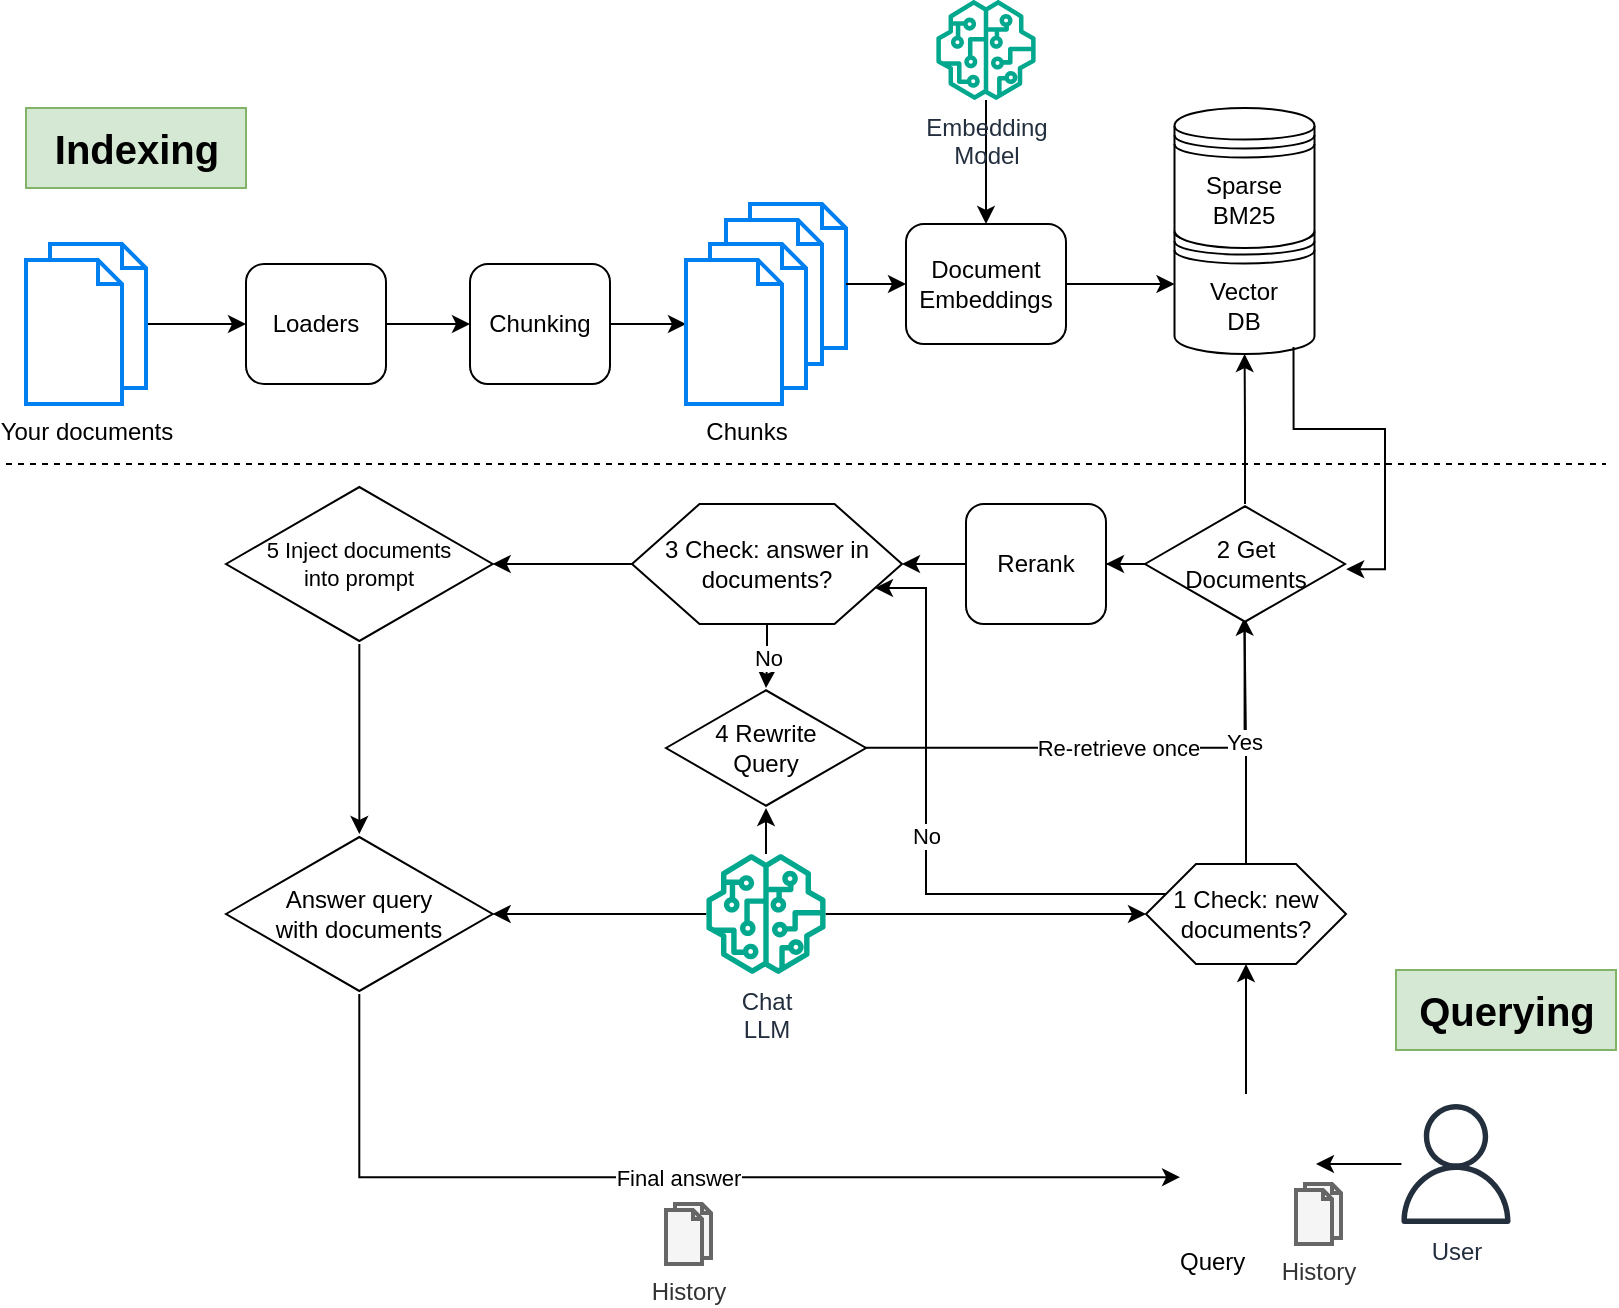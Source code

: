 <mxfile version="24.6.3" type="device">
  <diagram name="Page-1" id="7csyN0cyG2ocL0HD3IHv">
    <mxGraphModel dx="1434" dy="1846" grid="1" gridSize="10" guides="1" tooltips="1" connect="1" arrows="1" fold="1" page="1" pageScale="1" pageWidth="850" pageHeight="1100" math="0" shadow="0">
      <root>
        <mxCell id="0" />
        <mxCell id="1" parent="0" />
        <mxCell id="njQcOx4c6HiZkvVS5jOr-52" value="Re-retrieve once" style="edgeStyle=orthogonalEdgeStyle;rounded=0;orthogonalLoop=1;jettySize=auto;html=1;exitX=0.996;exitY=0.498;exitDx=0;exitDy=0;exitPerimeter=0;entryX=0.498;entryY=0.97;entryDx=0;entryDy=0;entryPerimeter=0;endArrow=none;endFill=0;" edge="1" parent="1" source="njQcOx4c6HiZkvVS5jOr-49" target="njQcOx4c6HiZkvVS5jOr-44">
          <mxGeometry relative="1" as="geometry">
            <mxPoint x="451" y="332" as="sourcePoint" />
            <mxPoint x="640" y="270" as="targetPoint" />
          </mxGeometry>
        </mxCell>
        <mxCell id="njQcOx4c6HiZkvVS5jOr-5" value="" style="edgeStyle=orthogonalEdgeStyle;rounded=0;orthogonalLoop=1;jettySize=auto;html=1;" edge="1" parent="1" source="njQcOx4c6HiZkvVS5jOr-1" target="njQcOx4c6HiZkvVS5jOr-4">
          <mxGeometry relative="1" as="geometry" />
        </mxCell>
        <mxCell id="njQcOx4c6HiZkvVS5jOr-1" value="Loaders" style="rounded=1;whiteSpace=wrap;html=1;" vertex="1" parent="1">
          <mxGeometry x="140" y="90" width="70" height="60" as="geometry" />
        </mxCell>
        <mxCell id="njQcOx4c6HiZkvVS5jOr-3" value="" style="edgeStyle=orthogonalEdgeStyle;rounded=0;orthogonalLoop=1;jettySize=auto;html=1;" edge="1" parent="1" source="njQcOx4c6HiZkvVS5jOr-2" target="njQcOx4c6HiZkvVS5jOr-1">
          <mxGeometry relative="1" as="geometry" />
        </mxCell>
        <mxCell id="njQcOx4c6HiZkvVS5jOr-2" value="Your documents" style="html=1;verticalLabelPosition=bottom;align=center;labelBackgroundColor=#ffffff;verticalAlign=top;strokeWidth=2;strokeColor=#0080F0;shadow=0;dashed=0;shape=mxgraph.ios7.icons.documents;" vertex="1" parent="1">
          <mxGeometry x="30" y="80" width="60" height="80" as="geometry" />
        </mxCell>
        <mxCell id="njQcOx4c6HiZkvVS5jOr-9" value="" style="edgeStyle=orthogonalEdgeStyle;rounded=0;orthogonalLoop=1;jettySize=auto;html=1;" edge="1" parent="1" source="njQcOx4c6HiZkvVS5jOr-4" target="njQcOx4c6HiZkvVS5jOr-7">
          <mxGeometry relative="1" as="geometry" />
        </mxCell>
        <mxCell id="njQcOx4c6HiZkvVS5jOr-4" value="Chunking" style="rounded=1;whiteSpace=wrap;html=1;" vertex="1" parent="1">
          <mxGeometry x="252" y="90" width="70" height="60" as="geometry" />
        </mxCell>
        <mxCell id="njQcOx4c6HiZkvVS5jOr-8" value="" style="group" vertex="1" connectable="0" parent="1">
          <mxGeometry x="360" y="60" width="80" height="100" as="geometry" />
        </mxCell>
        <mxCell id="njQcOx4c6HiZkvVS5jOr-6" value="&lt;div&gt;&lt;br&gt;&lt;/div&gt;" style="html=1;verticalLabelPosition=bottom;align=center;labelBackgroundColor=#ffffff;verticalAlign=top;strokeWidth=2;strokeColor=#0080F0;shadow=0;dashed=0;shape=mxgraph.ios7.icons.documents;" vertex="1" parent="njQcOx4c6HiZkvVS5jOr-8">
          <mxGeometry x="20" width="60" height="80" as="geometry" />
        </mxCell>
        <mxCell id="njQcOx4c6HiZkvVS5jOr-7" value="Chunks" style="html=1;verticalLabelPosition=bottom;align=center;labelBackgroundColor=#ffffff;verticalAlign=top;strokeWidth=2;strokeColor=#0080F0;shadow=0;dashed=0;shape=mxgraph.ios7.icons.documents;" vertex="1" parent="njQcOx4c6HiZkvVS5jOr-8">
          <mxGeometry y="20" width="60" height="80" as="geometry" />
        </mxCell>
        <mxCell id="njQcOx4c6HiZkvVS5jOr-16" value="" style="edgeStyle=orthogonalEdgeStyle;rounded=0;orthogonalLoop=1;jettySize=auto;html=1;" edge="1" parent="1" source="njQcOx4c6HiZkvVS5jOr-10" target="njQcOx4c6HiZkvVS5jOr-15">
          <mxGeometry relative="1" as="geometry" />
        </mxCell>
        <mxCell id="njQcOx4c6HiZkvVS5jOr-10" value="&lt;div&gt;Document&lt;/div&gt;&lt;div&gt;Embeddings&lt;br&gt;&lt;/div&gt;" style="rounded=1;whiteSpace=wrap;html=1;" vertex="1" parent="1">
          <mxGeometry x="470" y="70" width="80" height="60" as="geometry" />
        </mxCell>
        <mxCell id="njQcOx4c6HiZkvVS5jOr-17" value="" style="edgeStyle=orthogonalEdgeStyle;rounded=0;orthogonalLoop=1;jettySize=auto;html=1;" edge="1" parent="1" source="njQcOx4c6HiZkvVS5jOr-67" target="njQcOx4c6HiZkvVS5jOr-10">
          <mxGeometry relative="1" as="geometry">
            <mxPoint x="510" y="14" as="sourcePoint" />
          </mxGeometry>
        </mxCell>
        <mxCell id="njQcOx4c6HiZkvVS5jOr-14" value="" style="edgeStyle=orthogonalEdgeStyle;rounded=0;orthogonalLoop=1;jettySize=auto;html=1;" edge="1" parent="1" source="njQcOx4c6HiZkvVS5jOr-6" target="njQcOx4c6HiZkvVS5jOr-10">
          <mxGeometry relative="1" as="geometry" />
        </mxCell>
        <mxCell id="njQcOx4c6HiZkvVS5jOr-15" value="&lt;div&gt;Vector&lt;/div&gt;&lt;div&gt;DB&lt;/div&gt;" style="shape=datastore;whiteSpace=wrap;html=1;" vertex="1" parent="1">
          <mxGeometry x="604.25" y="65" width="70" height="70" as="geometry" />
        </mxCell>
        <mxCell id="njQcOx4c6HiZkvVS5jOr-20" value="" style="edgeStyle=orthogonalEdgeStyle;rounded=0;orthogonalLoop=1;jettySize=auto;html=1;" edge="1" parent="1" source="njQcOx4c6HiZkvVS5jOr-18" target="njQcOx4c6HiZkvVS5jOr-19">
          <mxGeometry relative="1" as="geometry" />
        </mxCell>
        <mxCell id="njQcOx4c6HiZkvVS5jOr-18" value="User" style="sketch=0;outlineConnect=0;fontColor=#232F3E;gradientColor=none;fillColor=#232F3D;strokeColor=none;dashed=0;verticalLabelPosition=bottom;verticalAlign=top;align=center;html=1;fontSize=12;fontStyle=0;aspect=fixed;pointerEvents=1;shape=mxgraph.aws4.user;" vertex="1" parent="1">
          <mxGeometry x="715" y="510" width="60" height="60" as="geometry" />
        </mxCell>
        <mxCell id="njQcOx4c6HiZkvVS5jOr-22" value="" style="group" vertex="1" connectable="0" parent="1">
          <mxGeometry x="605" y="505" width="82.5" height="75" as="geometry" />
        </mxCell>
        <mxCell id="njQcOx4c6HiZkvVS5jOr-19" value="Query" style="shape=image;html=1;verticalAlign=top;verticalLabelPosition=bottom;labelBackgroundColor=#ffffff;imageAspect=0;aspect=fixed;image=https://cdn0.iconfinder.com/data/icons/evericons-24px-vol-1/24/question-128.png;align=left;" vertex="1" parent="njQcOx4c6HiZkvVS5jOr-22">
          <mxGeometry width="70" height="70" as="geometry" />
        </mxCell>
        <mxCell id="njQcOx4c6HiZkvVS5jOr-21" value="History" style="html=1;verticalLabelPosition=bottom;align=center;labelBackgroundColor=#ffffff;verticalAlign=top;strokeWidth=2;strokeColor=#666666;shadow=0;dashed=0;shape=mxgraph.ios7.icons.documents;fillColor=#f5f5f5;fontColor=#333333;" vertex="1" parent="njQcOx4c6HiZkvVS5jOr-22">
          <mxGeometry x="60" y="45" width="22.5" height="30" as="geometry" />
        </mxCell>
        <mxCell id="njQcOx4c6HiZkvVS5jOr-28" value="" style="edgeStyle=orthogonalEdgeStyle;rounded=0;orthogonalLoop=1;jettySize=auto;html=1;" edge="1" parent="1" source="njQcOx4c6HiZkvVS5jOr-68" target="njQcOx4c6HiZkvVS5jOr-26">
          <mxGeometry relative="1" as="geometry">
            <mxPoint x="435" y="415" as="sourcePoint" />
          </mxGeometry>
        </mxCell>
        <mxCell id="njQcOx4c6HiZkvVS5jOr-59" value="" style="edgeStyle=orthogonalEdgeStyle;rounded=0;orthogonalLoop=1;jettySize=auto;html=1;" edge="1" parent="1" source="njQcOx4c6HiZkvVS5jOr-68" target="njQcOx4c6HiZkvVS5jOr-57">
          <mxGeometry relative="1" as="geometry">
            <mxPoint x="365" y="415" as="sourcePoint" />
          </mxGeometry>
        </mxCell>
        <mxCell id="njQcOx4c6HiZkvVS5jOr-29" value="Yes" style="edgeStyle=orthogonalEdgeStyle;rounded=0;orthogonalLoop=1;jettySize=auto;html=1;exitX=0.5;exitY=0;exitDx=0;exitDy=0;entryX=0.497;entryY=0.947;entryDx=0;entryDy=0;entryPerimeter=0;" edge="1" parent="1" source="njQcOx4c6HiZkvVS5jOr-26" target="njQcOx4c6HiZkvVS5jOr-44">
          <mxGeometry relative="1" as="geometry">
            <mxPoint x="639" y="276" as="targetPoint" />
          </mxGeometry>
        </mxCell>
        <mxCell id="njQcOx4c6HiZkvVS5jOr-54" value="No" style="edgeStyle=elbowEdgeStyle;rounded=0;orthogonalLoop=1;jettySize=auto;html=1;exitX=0;exitY=0.25;exitDx=0;exitDy=0;entryX=1;entryY=0.75;entryDx=0;entryDy=0;" edge="1" parent="1" source="njQcOx4c6HiZkvVS5jOr-26" target="njQcOx4c6HiZkvVS5jOr-47">
          <mxGeometry relative="1" as="geometry">
            <mxPoint x="500" y="290" as="targetPoint" />
            <Array as="points">
              <mxPoint x="480" y="320" />
            </Array>
          </mxGeometry>
        </mxCell>
        <mxCell id="njQcOx4c6HiZkvVS5jOr-26" value="1 Check: new documents?" style="shape=hexagon;perimeter=hexagonPerimeter2;whiteSpace=wrap;html=1;size=0.25" vertex="1" parent="1">
          <mxGeometry x="590" y="390" width="100" height="50" as="geometry" />
        </mxCell>
        <mxCell id="njQcOx4c6HiZkvVS5jOr-27" value="" style="edgeStyle=orthogonalEdgeStyle;rounded=0;orthogonalLoop=1;jettySize=auto;html=1;" edge="1" parent="1" source="njQcOx4c6HiZkvVS5jOr-19" target="njQcOx4c6HiZkvVS5jOr-26">
          <mxGeometry relative="1" as="geometry" />
        </mxCell>
        <mxCell id="njQcOx4c6HiZkvVS5jOr-31" value="&lt;div&gt;Sparse&lt;/div&gt;&lt;div&gt;BM25&lt;br&gt;&lt;/div&gt;" style="shape=datastore;whiteSpace=wrap;html=1;" vertex="1" parent="1">
          <mxGeometry x="604.25" y="12" width="70" height="70" as="geometry" />
        </mxCell>
        <mxCell id="njQcOx4c6HiZkvVS5jOr-45" value="" style="edgeStyle=orthogonalEdgeStyle;rounded=0;orthogonalLoop=1;jettySize=auto;html=1;" edge="1" parent="1" source="njQcOx4c6HiZkvVS5jOr-44" target="njQcOx4c6HiZkvVS5jOr-15">
          <mxGeometry relative="1" as="geometry" />
        </mxCell>
        <mxCell id="njQcOx4c6HiZkvVS5jOr-65" value="" style="edgeStyle=orthogonalEdgeStyle;rounded=0;orthogonalLoop=1;jettySize=auto;html=1;" edge="1" parent="1" source="njQcOx4c6HiZkvVS5jOr-44" target="njQcOx4c6HiZkvVS5jOr-63">
          <mxGeometry relative="1" as="geometry" />
        </mxCell>
        <mxCell id="njQcOx4c6HiZkvVS5jOr-44" value="&lt;div&gt;2 Get&lt;/div&gt;&lt;div&gt;Documents&lt;/div&gt;" style="html=1;whiteSpace=wrap;aspect=fixed;shape=isoRectangle;" vertex="1" parent="1">
          <mxGeometry x="589.5" y="210" width="100" height="60" as="geometry" />
        </mxCell>
        <mxCell id="njQcOx4c6HiZkvVS5jOr-46" style="edgeStyle=orthogonalEdgeStyle;rounded=0;orthogonalLoop=1;jettySize=auto;html=1;exitX=0.85;exitY=0.95;exitDx=0;exitDy=0;exitPerimeter=0;entryX=1.006;entryY=0.543;entryDx=0;entryDy=0;entryPerimeter=0;" edge="1" parent="1" source="njQcOx4c6HiZkvVS5jOr-15" target="njQcOx4c6HiZkvVS5jOr-44">
          <mxGeometry relative="1" as="geometry" />
        </mxCell>
        <mxCell id="njQcOx4c6HiZkvVS5jOr-51" value="No" style="edgeStyle=orthogonalEdgeStyle;rounded=0;orthogonalLoop=1;jettySize=auto;html=1;" edge="1" parent="1" source="njQcOx4c6HiZkvVS5jOr-47" target="njQcOx4c6HiZkvVS5jOr-49">
          <mxGeometry relative="1" as="geometry" />
        </mxCell>
        <mxCell id="njQcOx4c6HiZkvVS5jOr-56" value="" style="edgeStyle=orthogonalEdgeStyle;rounded=0;orthogonalLoop=1;jettySize=auto;html=1;" edge="1" parent="1" source="njQcOx4c6HiZkvVS5jOr-47" target="njQcOx4c6HiZkvVS5jOr-55">
          <mxGeometry relative="1" as="geometry" />
        </mxCell>
        <mxCell id="njQcOx4c6HiZkvVS5jOr-47" value="3 Check: answer in documents?" style="shape=hexagon;perimeter=hexagonPerimeter2;whiteSpace=wrap;html=1;size=0.25" vertex="1" parent="1">
          <mxGeometry x="333" y="210" width="135" height="60" as="geometry" />
        </mxCell>
        <mxCell id="njQcOx4c6HiZkvVS5jOr-49" value="&lt;div&gt;4 Rewrite&lt;/div&gt;&lt;div&gt;Query&lt;br&gt;&lt;/div&gt;" style="html=1;whiteSpace=wrap;aspect=fixed;shape=isoRectangle;" vertex="1" parent="1">
          <mxGeometry x="350" y="302" width="100" height="60" as="geometry" />
        </mxCell>
        <mxCell id="njQcOx4c6HiZkvVS5jOr-58" value="" style="edgeStyle=orthogonalEdgeStyle;rounded=0;orthogonalLoop=1;jettySize=auto;html=1;" edge="1" parent="1" source="njQcOx4c6HiZkvVS5jOr-55" target="njQcOx4c6HiZkvVS5jOr-57">
          <mxGeometry relative="1" as="geometry" />
        </mxCell>
        <mxCell id="njQcOx4c6HiZkvVS5jOr-55" value="&lt;div style=&quot;font-size: 11px;&quot;&gt;5 Inject documents&lt;/div&gt;&lt;div style=&quot;font-size: 11px;&quot;&gt;into prompt&lt;br style=&quot;font-size: 11px;&quot;&gt;&lt;/div&gt;" style="html=1;whiteSpace=wrap;aspect=fixed;shape=isoRectangle;fontSize=11;" vertex="1" parent="1">
          <mxGeometry x="130" y="200" width="133.34" height="80" as="geometry" />
        </mxCell>
        <mxCell id="njQcOx4c6HiZkvVS5jOr-57" value="&lt;div style=&quot;font-size: 12px;&quot;&gt;Answer query&lt;/div&gt;&lt;div style=&quot;font-size: 12px;&quot;&gt;with documents&lt;br style=&quot;font-size: 12px;&quot;&gt;&lt;/div&gt;" style="html=1;whiteSpace=wrap;aspect=fixed;shape=isoRectangle;fontSize=12;" vertex="1" parent="1">
          <mxGeometry x="130" y="375" width="133.34" height="80" as="geometry" />
        </mxCell>
        <mxCell id="njQcOx4c6HiZkvVS5jOr-60" value="Final answer" style="edgeStyle=orthogonalEdgeStyle;rounded=0;orthogonalLoop=1;jettySize=auto;html=1;entryX=0.029;entryY=0.594;entryDx=0;entryDy=0;entryPerimeter=0;" edge="1" parent="1" source="njQcOx4c6HiZkvVS5jOr-57" target="njQcOx4c6HiZkvVS5jOr-19">
          <mxGeometry relative="1" as="geometry">
            <Array as="points">
              <mxPoint x="197" y="547" />
            </Array>
          </mxGeometry>
        </mxCell>
        <mxCell id="njQcOx4c6HiZkvVS5jOr-61" value="History" style="html=1;verticalLabelPosition=bottom;align=center;labelBackgroundColor=#ffffff;verticalAlign=top;strokeWidth=2;strokeColor=#666666;shadow=0;dashed=0;shape=mxgraph.ios7.icons.documents;fillColor=#f5f5f5;fontColor=#333333;" vertex="1" parent="1">
          <mxGeometry x="350" y="560" width="22.5" height="30" as="geometry" />
        </mxCell>
        <mxCell id="njQcOx4c6HiZkvVS5jOr-66" value="" style="edgeStyle=orthogonalEdgeStyle;rounded=0;orthogonalLoop=1;jettySize=auto;html=1;" edge="1" parent="1" source="njQcOx4c6HiZkvVS5jOr-63" target="njQcOx4c6HiZkvVS5jOr-47">
          <mxGeometry relative="1" as="geometry" />
        </mxCell>
        <mxCell id="njQcOx4c6HiZkvVS5jOr-63" value="Rerank" style="rounded=1;whiteSpace=wrap;html=1;" vertex="1" parent="1">
          <mxGeometry x="500" y="210" width="70" height="60" as="geometry" />
        </mxCell>
        <mxCell id="njQcOx4c6HiZkvVS5jOr-67" value="&lt;div&gt;Embedding&lt;/div&gt;&lt;div&gt;Model&lt;/div&gt;" style="sketch=0;outlineConnect=0;fontColor=#232F3E;gradientColor=none;fillColor=#01A88D;strokeColor=none;dashed=0;verticalLabelPosition=bottom;verticalAlign=top;align=center;html=1;fontSize=12;fontStyle=0;aspect=fixed;pointerEvents=1;shape=mxgraph.aws4.sagemaker_model;" vertex="1" parent="1">
          <mxGeometry x="485" y="-42" width="50" height="50" as="geometry" />
        </mxCell>
        <mxCell id="njQcOx4c6HiZkvVS5jOr-72" value="" style="edgeStyle=orthogonalEdgeStyle;rounded=0;orthogonalLoop=1;jettySize=auto;html=1;" edge="1" parent="1" source="njQcOx4c6HiZkvVS5jOr-68" target="njQcOx4c6HiZkvVS5jOr-49">
          <mxGeometry relative="1" as="geometry" />
        </mxCell>
        <mxCell id="njQcOx4c6HiZkvVS5jOr-68" value="&lt;div&gt;Chat&lt;/div&gt;&lt;div&gt;LLM&lt;/div&gt;" style="sketch=0;outlineConnect=0;fontColor=#232F3E;gradientColor=none;fillColor=#01A88D;strokeColor=none;dashed=0;verticalLabelPosition=bottom;verticalAlign=top;align=center;html=1;fontSize=12;fontStyle=0;aspect=fixed;pointerEvents=1;shape=mxgraph.aws4.sagemaker_model;" vertex="1" parent="1">
          <mxGeometry x="370" y="385" width="60" height="60" as="geometry" />
        </mxCell>
        <mxCell id="njQcOx4c6HiZkvVS5jOr-87" value="" style="endArrow=none;dashed=1;html=1;rounded=0;" edge="1" parent="1">
          <mxGeometry width="50" height="50" relative="1" as="geometry">
            <mxPoint x="20" y="190" as="sourcePoint" />
            <mxPoint x="820" y="190" as="targetPoint" />
          </mxGeometry>
        </mxCell>
        <mxCell id="njQcOx4c6HiZkvVS5jOr-88" value="&lt;b&gt;&lt;font style=&quot;font-size: 20px;&quot;&gt;Indexing&lt;/font&gt;&lt;/b&gt;" style="text;html=1;align=center;verticalAlign=middle;resizable=0;points=[];autosize=1;strokeColor=#82b366;fillColor=#d5e8d4;" vertex="1" parent="1">
          <mxGeometry x="30" y="12" width="110" height="40" as="geometry" />
        </mxCell>
        <mxCell id="njQcOx4c6HiZkvVS5jOr-89" value="&lt;font style=&quot;font-size: 20px;&quot;&gt;&lt;b&gt;Querying&lt;/b&gt;&lt;/font&gt;" style="text;html=1;align=center;verticalAlign=middle;resizable=0;points=[];autosize=1;strokeColor=#82b366;fillColor=#d5e8d4;" vertex="1" parent="1">
          <mxGeometry x="715" y="443" width="110" height="40" as="geometry" />
        </mxCell>
      </root>
    </mxGraphModel>
  </diagram>
</mxfile>
